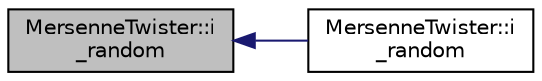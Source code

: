 digraph "MersenneTwister::i_random"
{
  bgcolor="transparent";
  edge [fontname="Helvetica",fontsize="10",labelfontname="Helvetica",labelfontsize="10"];
  node [fontname="Helvetica",fontsize="10",shape=record];
  rankdir="LR";
  Node12 [label="MersenneTwister::i\l_random",height=0.2,width=0.4,color="black", fillcolor="grey75", style="filled", fontcolor="black"];
  Node12 -> Node13 [dir="back",color="midnightblue",fontsize="10",style="solid",fontname="Helvetica"];
  Node13 [label="MersenneTwister::i\l_random",height=0.2,width=0.4,color="black",URL="$classMersenneTwister.html#aa9ac0f554639124111e344e9889334e8",tooltip="Pseudo-random number generator using the Mersenne Twister method. "];
}
